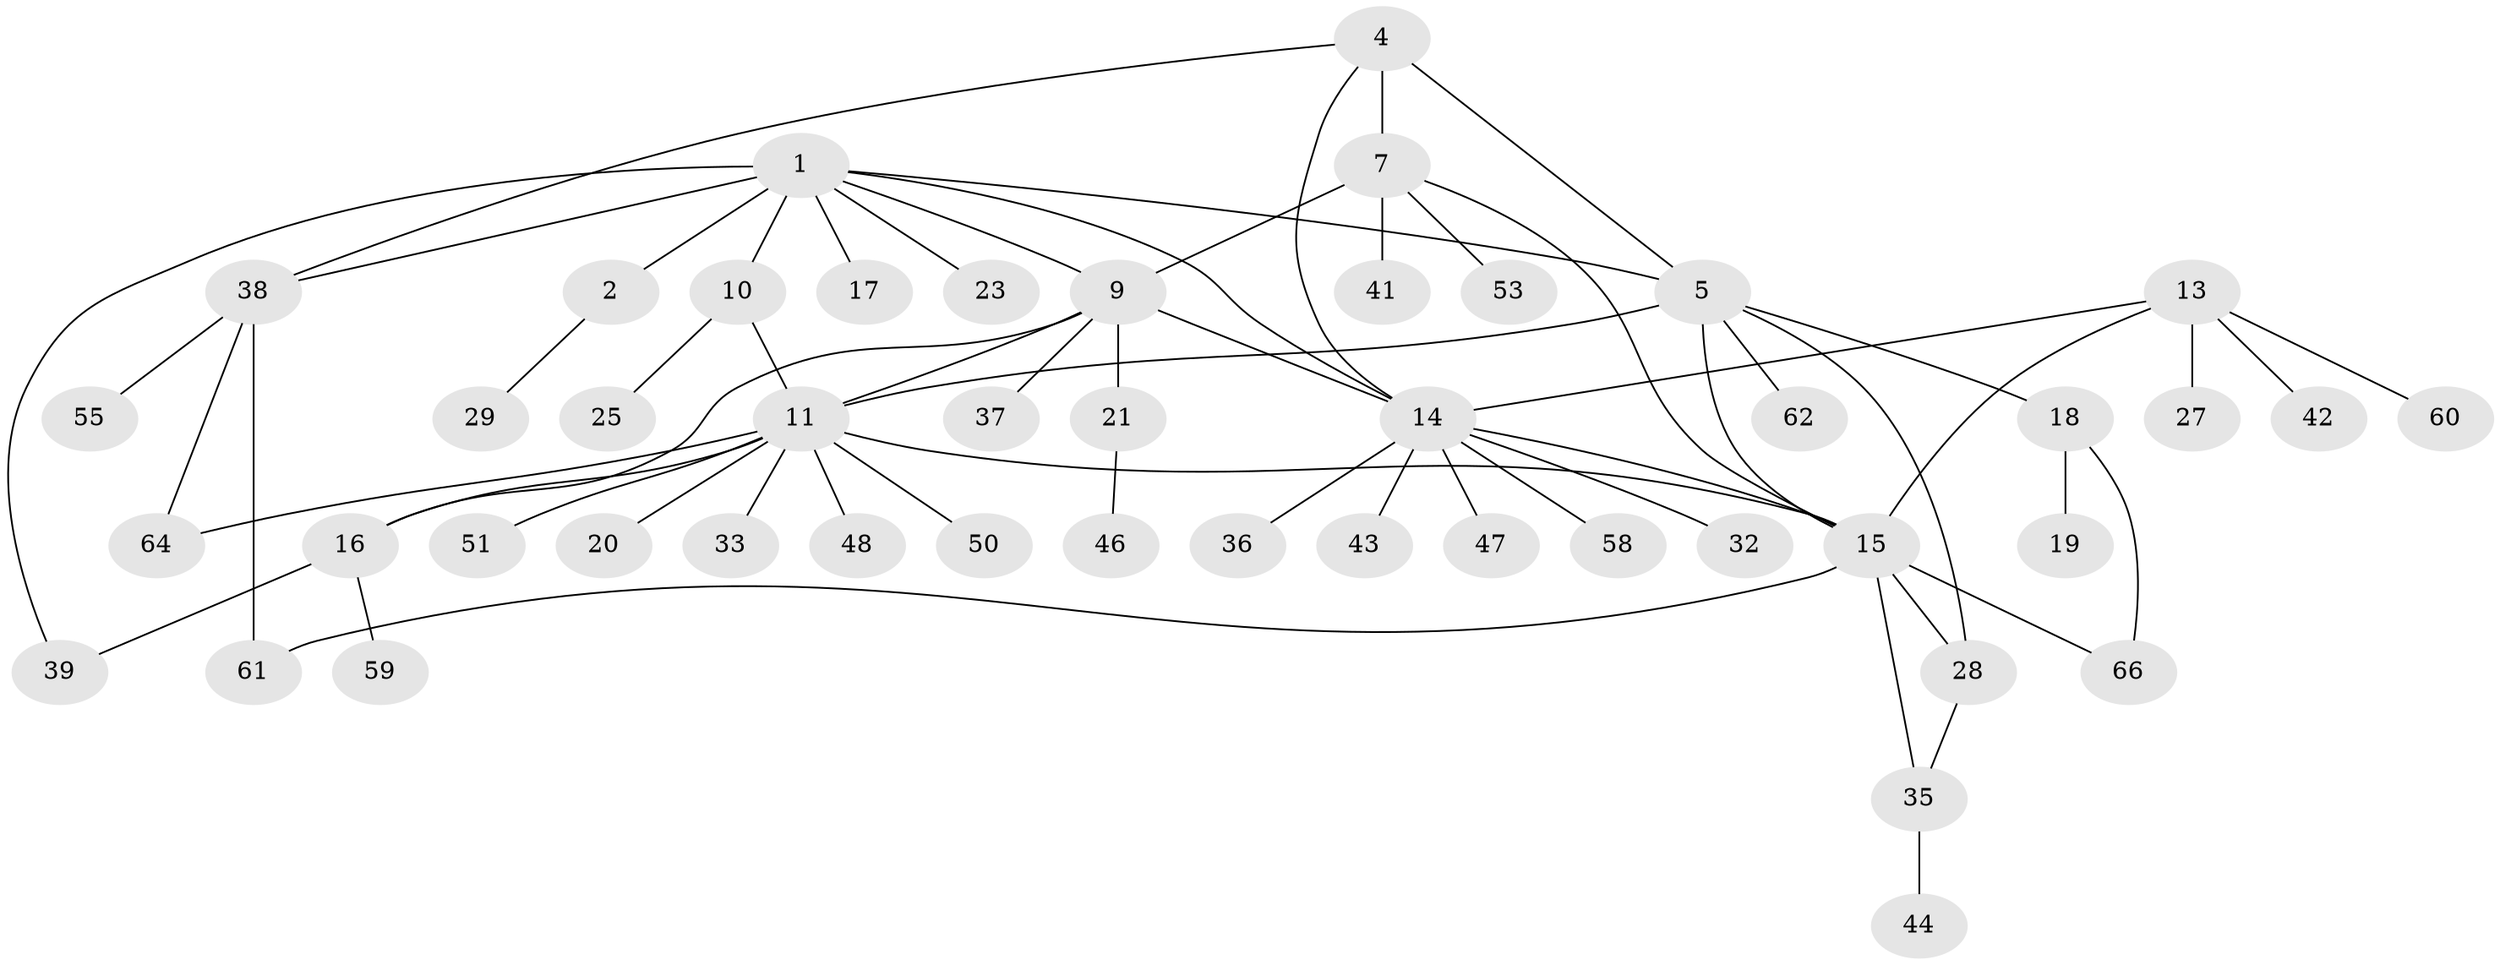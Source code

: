 // original degree distribution, {6: 0.07575757575757576, 3: 0.06060606060606061, 5: 0.045454545454545456, 4: 0.09090909090909091, 8: 0.045454545454545456, 10: 0.015151515151515152, 1: 0.4696969696969697, 2: 0.19696969696969696}
// Generated by graph-tools (version 1.1) at 2025/42/03/06/25 10:42:14]
// undirected, 47 vertices, 63 edges
graph export_dot {
graph [start="1"]
  node [color=gray90,style=filled];
  1 [super="+3"];
  2 [super="+22"];
  4 [super="+57"];
  5 [super="+6"];
  7 [super="+8"];
  9 [super="+26"];
  10 [super="+65"];
  11 [super="+12"];
  13 [super="+30"];
  14 [super="+31"];
  15 [super="+24"];
  16 [super="+63"];
  17;
  18 [super="+34"];
  19;
  20;
  21 [super="+54"];
  23;
  25;
  27;
  28 [super="+40"];
  29;
  32;
  33;
  35;
  36;
  37 [super="+52"];
  38 [super="+45"];
  39;
  41;
  42;
  43;
  44 [super="+49"];
  46;
  47;
  48;
  50;
  51;
  53;
  55 [super="+56"];
  58;
  59;
  60;
  61;
  62;
  64;
  66;
  1 -- 2 [weight=2];
  1 -- 14;
  1 -- 17;
  1 -- 23;
  1 -- 38;
  1 -- 5;
  1 -- 39;
  1 -- 9;
  1 -- 10;
  2 -- 29;
  4 -- 5 [weight=2];
  4 -- 7;
  4 -- 14;
  4 -- 38;
  5 -- 15;
  5 -- 28;
  5 -- 62;
  5 -- 18;
  5 -- 11;
  7 -- 9 [weight=2];
  7 -- 41;
  7 -- 15;
  7 -- 53;
  9 -- 21;
  9 -- 37;
  9 -- 14;
  9 -- 16;
  9 -- 11;
  10 -- 11 [weight=2];
  10 -- 25;
  11 -- 15;
  11 -- 16;
  11 -- 33;
  11 -- 50;
  11 -- 51;
  11 -- 64;
  11 -- 48;
  11 -- 20;
  13 -- 14;
  13 -- 15;
  13 -- 27;
  13 -- 42;
  13 -- 60;
  14 -- 15;
  14 -- 32;
  14 -- 47;
  14 -- 58;
  14 -- 43;
  14 -- 36;
  15 -- 35;
  15 -- 61;
  15 -- 66;
  15 -- 28;
  16 -- 39;
  16 -- 59;
  18 -- 19;
  18 -- 66;
  21 -- 46;
  28 -- 35;
  35 -- 44;
  38 -- 55;
  38 -- 64;
  38 -- 61;
}
